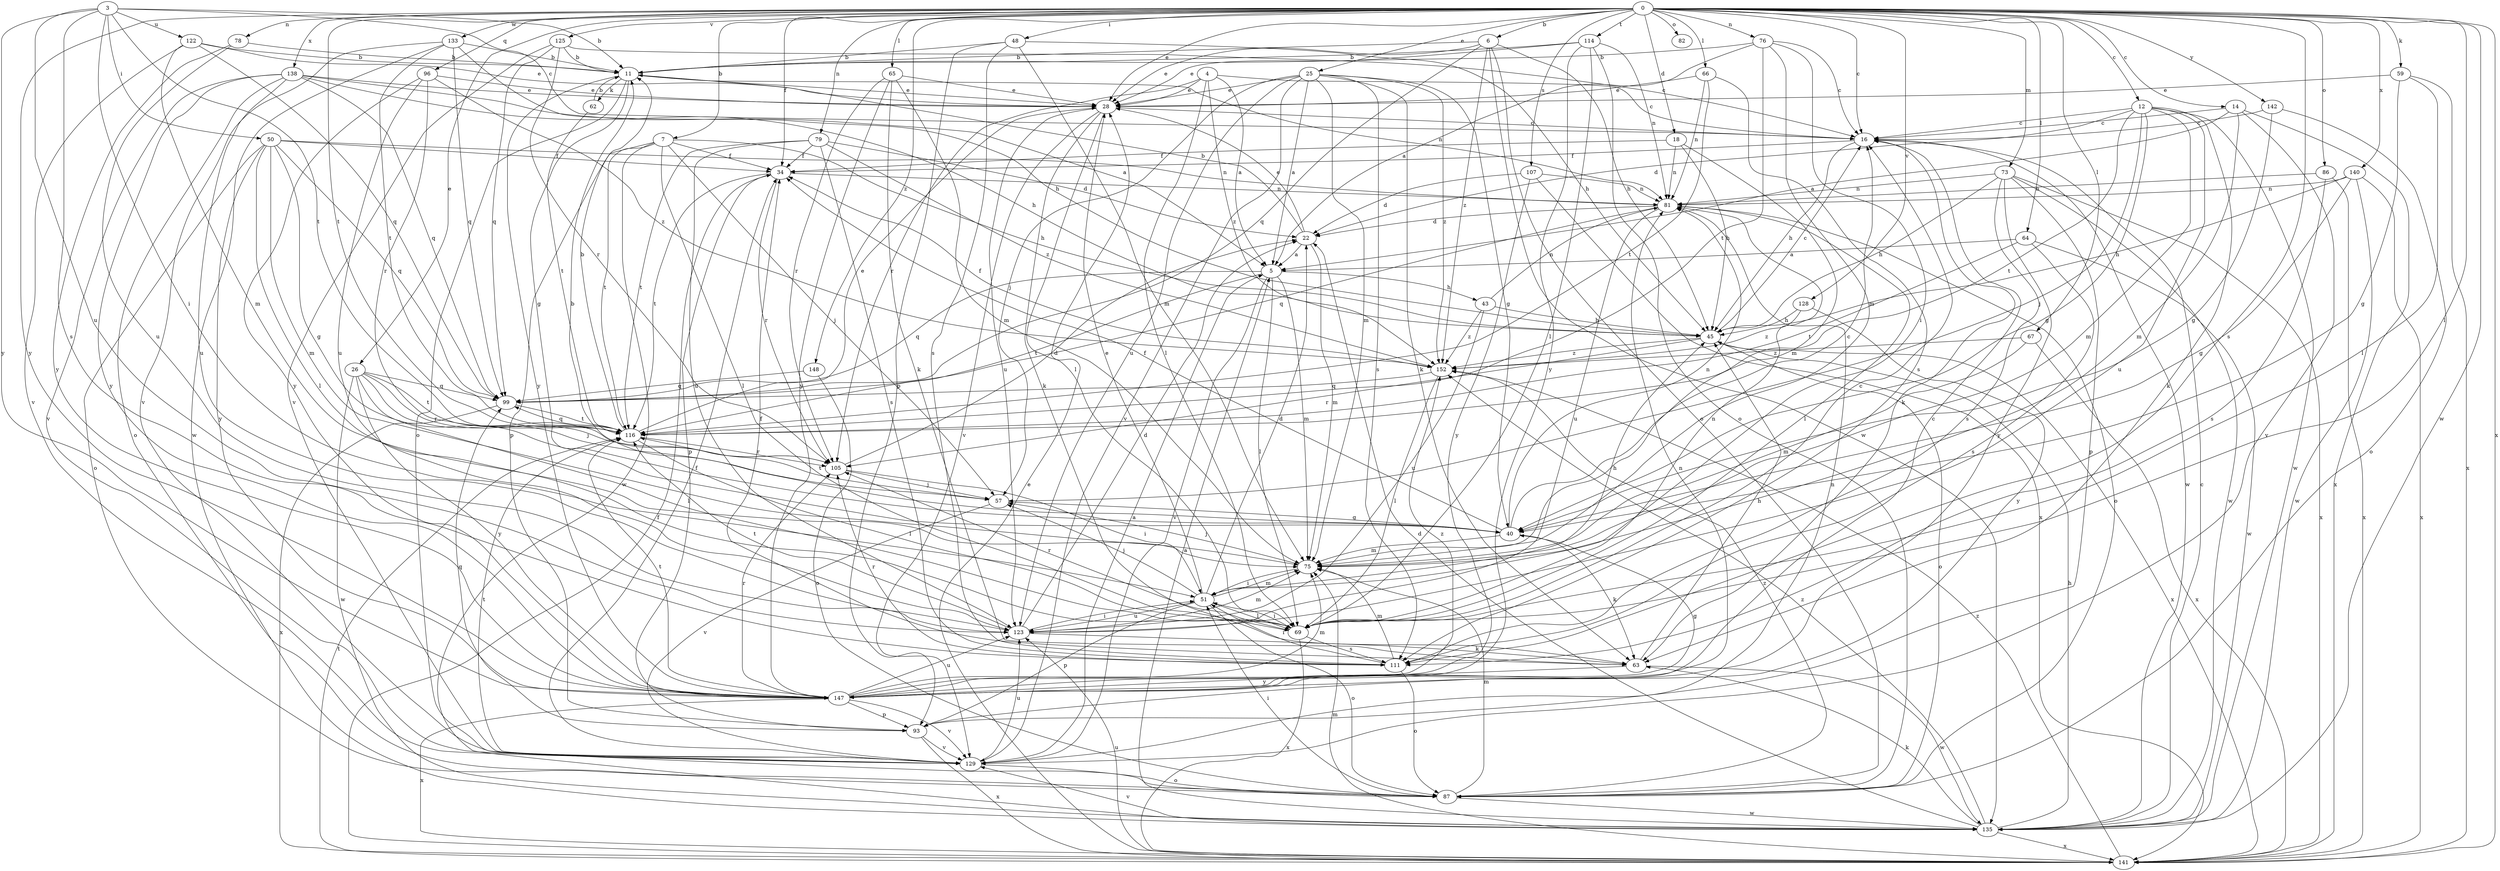 strict digraph  {
0;
3;
4;
5;
6;
7;
11;
12;
14;
16;
18;
22;
25;
26;
28;
34;
40;
43;
45;
48;
50;
51;
57;
59;
62;
63;
64;
65;
66;
67;
69;
73;
75;
76;
78;
79;
81;
82;
86;
87;
93;
96;
99;
105;
107;
111;
114;
116;
122;
123;
125;
128;
129;
133;
135;
138;
140;
141;
142;
147;
148;
152;
0 -> 6  [label=b];
0 -> 7  [label=b];
0 -> 12  [label=c];
0 -> 14  [label=c];
0 -> 16  [label=c];
0 -> 18  [label=d];
0 -> 25  [label=e];
0 -> 26  [label=e];
0 -> 28  [label=e];
0 -> 34  [label=f];
0 -> 48  [label=i];
0 -> 59  [label=k];
0 -> 64  [label=l];
0 -> 65  [label=l];
0 -> 66  [label=l];
0 -> 67  [label=l];
0 -> 69  [label=l];
0 -> 73  [label=m];
0 -> 76  [label=n];
0 -> 78  [label=n];
0 -> 79  [label=n];
0 -> 82  [label=o];
0 -> 86  [label=o];
0 -> 96  [label=q];
0 -> 107  [label=s];
0 -> 111  [label=s];
0 -> 114  [label=t];
0 -> 116  [label=t];
0 -> 125  [label=v];
0 -> 128  [label=v];
0 -> 133  [label=w];
0 -> 135  [label=w];
0 -> 138  [label=x];
0 -> 140  [label=x];
0 -> 141  [label=x];
0 -> 142  [label=y];
0 -> 147  [label=y];
0 -> 148  [label=z];
3 -> 11  [label=b];
3 -> 16  [label=c];
3 -> 50  [label=i];
3 -> 51  [label=i];
3 -> 111  [label=s];
3 -> 116  [label=t];
3 -> 122  [label=u];
3 -> 123  [label=u];
3 -> 147  [label=y];
4 -> 5  [label=a];
4 -> 16  [label=c];
4 -> 28  [label=e];
4 -> 69  [label=l];
4 -> 105  [label=r];
4 -> 152  [label=z];
5 -> 43  [label=h];
5 -> 69  [label=l];
5 -> 75  [label=m];
5 -> 99  [label=q];
5 -> 116  [label=t];
5 -> 129  [label=v];
6 -> 11  [label=b];
6 -> 28  [label=e];
6 -> 45  [label=h];
6 -> 87  [label=o];
6 -> 99  [label=q];
6 -> 135  [label=w];
6 -> 152  [label=z];
7 -> 34  [label=f];
7 -> 45  [label=h];
7 -> 57  [label=j];
7 -> 69  [label=l];
7 -> 93  [label=p];
7 -> 116  [label=t];
7 -> 135  [label=w];
11 -> 28  [label=e];
11 -> 40  [label=g];
11 -> 62  [label=k];
11 -> 81  [label=n];
11 -> 87  [label=o];
11 -> 147  [label=y];
12 -> 16  [label=c];
12 -> 22  [label=d];
12 -> 40  [label=g];
12 -> 57  [label=j];
12 -> 63  [label=k];
12 -> 75  [label=m];
12 -> 116  [label=t];
12 -> 123  [label=u];
12 -> 135  [label=w];
14 -> 5  [label=a];
14 -> 16  [label=c];
14 -> 75  [label=m];
14 -> 129  [label=v];
14 -> 141  [label=x];
16 -> 34  [label=f];
16 -> 45  [label=h];
16 -> 63  [label=k];
16 -> 135  [label=w];
18 -> 34  [label=f];
18 -> 45  [label=h];
18 -> 75  [label=m];
18 -> 81  [label=n];
22 -> 5  [label=a];
22 -> 11  [label=b];
22 -> 28  [label=e];
22 -> 75  [label=m];
25 -> 5  [label=a];
25 -> 28  [label=e];
25 -> 40  [label=g];
25 -> 57  [label=j];
25 -> 63  [label=k];
25 -> 75  [label=m];
25 -> 111  [label=s];
25 -> 123  [label=u];
25 -> 129  [label=v];
25 -> 152  [label=z];
26 -> 57  [label=j];
26 -> 69  [label=l];
26 -> 99  [label=q];
26 -> 105  [label=r];
26 -> 116  [label=t];
26 -> 135  [label=w];
26 -> 147  [label=y];
28 -> 16  [label=c];
28 -> 63  [label=k];
28 -> 69  [label=l];
28 -> 123  [label=u];
28 -> 129  [label=v];
34 -> 81  [label=n];
34 -> 93  [label=p];
34 -> 105  [label=r];
34 -> 116  [label=t];
40 -> 11  [label=b];
40 -> 16  [label=c];
40 -> 34  [label=f];
40 -> 63  [label=k];
40 -> 75  [label=m];
40 -> 81  [label=n];
43 -> 45  [label=h];
43 -> 81  [label=n];
43 -> 123  [label=u];
43 -> 152  [label=z];
45 -> 16  [label=c];
45 -> 87  [label=o];
45 -> 105  [label=r];
45 -> 141  [label=x];
45 -> 152  [label=z];
48 -> 11  [label=b];
48 -> 45  [label=h];
48 -> 75  [label=m];
48 -> 93  [label=p];
48 -> 111  [label=s];
50 -> 34  [label=f];
50 -> 40  [label=g];
50 -> 69  [label=l];
50 -> 75  [label=m];
50 -> 81  [label=n];
50 -> 87  [label=o];
50 -> 99  [label=q];
50 -> 147  [label=y];
51 -> 22  [label=d];
51 -> 28  [label=e];
51 -> 45  [label=h];
51 -> 57  [label=j];
51 -> 69  [label=l];
51 -> 75  [label=m];
51 -> 87  [label=o];
51 -> 93  [label=p];
51 -> 123  [label=u];
57 -> 40  [label=g];
57 -> 116  [label=t];
57 -> 129  [label=v];
59 -> 28  [label=e];
59 -> 40  [label=g];
59 -> 69  [label=l];
59 -> 141  [label=x];
62 -> 11  [label=b];
62 -> 116  [label=t];
63 -> 34  [label=f];
63 -> 45  [label=h];
63 -> 135  [label=w];
63 -> 147  [label=y];
64 -> 5  [label=a];
64 -> 111  [label=s];
64 -> 116  [label=t];
64 -> 135  [label=w];
65 -> 28  [label=e];
65 -> 63  [label=k];
65 -> 75  [label=m];
65 -> 105  [label=r];
65 -> 147  [label=y];
66 -> 28  [label=e];
66 -> 81  [label=n];
66 -> 111  [label=s];
66 -> 116  [label=t];
67 -> 75  [label=m];
67 -> 141  [label=x];
67 -> 152  [label=z];
69 -> 16  [label=c];
69 -> 51  [label=i];
69 -> 81  [label=n];
69 -> 105  [label=r];
69 -> 111  [label=s];
69 -> 141  [label=x];
73 -> 45  [label=h];
73 -> 81  [label=n];
73 -> 93  [label=p];
73 -> 111  [label=s];
73 -> 135  [label=w];
73 -> 141  [label=x];
73 -> 147  [label=y];
75 -> 51  [label=i];
75 -> 57  [label=j];
76 -> 5  [label=a];
76 -> 11  [label=b];
76 -> 16  [label=c];
76 -> 51  [label=i];
76 -> 75  [label=m];
76 -> 116  [label=t];
78 -> 11  [label=b];
78 -> 123  [label=u];
78 -> 147  [label=y];
79 -> 22  [label=d];
79 -> 34  [label=f];
79 -> 111  [label=s];
79 -> 116  [label=t];
79 -> 123  [label=u];
79 -> 152  [label=z];
81 -> 22  [label=d];
81 -> 69  [label=l];
81 -> 87  [label=o];
81 -> 99  [label=q];
81 -> 123  [label=u];
86 -> 81  [label=n];
86 -> 111  [label=s];
86 -> 141  [label=x];
87 -> 51  [label=i];
87 -> 75  [label=m];
87 -> 135  [label=w];
87 -> 152  [label=z];
93 -> 81  [label=n];
93 -> 99  [label=q];
93 -> 129  [label=v];
93 -> 141  [label=x];
96 -> 28  [label=e];
96 -> 105  [label=r];
96 -> 123  [label=u];
96 -> 147  [label=y];
96 -> 152  [label=z];
99 -> 116  [label=t];
99 -> 141  [label=x];
105 -> 22  [label=d];
105 -> 51  [label=i];
105 -> 57  [label=j];
107 -> 22  [label=d];
107 -> 81  [label=n];
107 -> 141  [label=x];
107 -> 147  [label=y];
111 -> 51  [label=i];
111 -> 75  [label=m];
111 -> 87  [label=o];
111 -> 105  [label=r];
114 -> 11  [label=b];
114 -> 28  [label=e];
114 -> 69  [label=l];
114 -> 81  [label=n];
114 -> 87  [label=o];
114 -> 147  [label=y];
116 -> 11  [label=b];
116 -> 28  [label=e];
116 -> 69  [label=l];
116 -> 99  [label=q];
116 -> 105  [label=r];
122 -> 11  [label=b];
122 -> 28  [label=e];
122 -> 75  [label=m];
122 -> 99  [label=q];
122 -> 129  [label=v];
123 -> 22  [label=d];
123 -> 51  [label=i];
123 -> 63  [label=k];
123 -> 75  [label=m];
123 -> 116  [label=t];
125 -> 11  [label=b];
125 -> 16  [label=c];
125 -> 99  [label=q];
125 -> 105  [label=r];
125 -> 129  [label=v];
128 -> 45  [label=h];
128 -> 147  [label=y];
128 -> 152  [label=z];
129 -> 5  [label=a];
129 -> 34  [label=f];
129 -> 81  [label=n];
129 -> 87  [label=o];
129 -> 116  [label=t];
129 -> 123  [label=u];
133 -> 11  [label=b];
133 -> 45  [label=h];
133 -> 99  [label=q];
133 -> 116  [label=t];
133 -> 129  [label=v];
133 -> 135  [label=w];
135 -> 5  [label=a];
135 -> 16  [label=c];
135 -> 22  [label=d];
135 -> 45  [label=h];
135 -> 63  [label=k];
135 -> 129  [label=v];
135 -> 141  [label=x];
135 -> 152  [label=z];
138 -> 5  [label=a];
138 -> 28  [label=e];
138 -> 45  [label=h];
138 -> 87  [label=o];
138 -> 99  [label=q];
138 -> 123  [label=u];
138 -> 129  [label=v];
138 -> 147  [label=y];
140 -> 40  [label=g];
140 -> 45  [label=h];
140 -> 81  [label=n];
140 -> 135  [label=w];
140 -> 141  [label=x];
141 -> 28  [label=e];
141 -> 34  [label=f];
141 -> 75  [label=m];
141 -> 116  [label=t];
141 -> 123  [label=u];
141 -> 152  [label=z];
142 -> 16  [label=c];
142 -> 40  [label=g];
142 -> 87  [label=o];
147 -> 16  [label=c];
147 -> 40  [label=g];
147 -> 75  [label=m];
147 -> 93  [label=p];
147 -> 105  [label=r];
147 -> 116  [label=t];
147 -> 123  [label=u];
147 -> 129  [label=v];
147 -> 141  [label=x];
147 -> 152  [label=z];
148 -> 87  [label=o];
148 -> 99  [label=q];
152 -> 34  [label=f];
152 -> 69  [label=l];
152 -> 99  [label=q];
}
